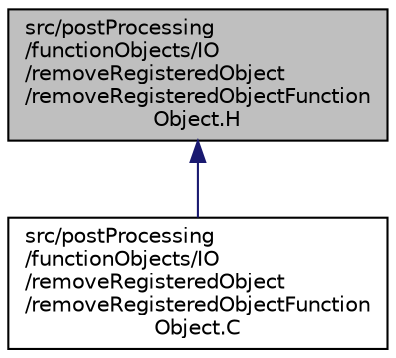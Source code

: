 digraph "src/postProcessing/functionObjects/IO/removeRegisteredObject/removeRegisteredObjectFunctionObject.H"
{
  bgcolor="transparent";
  edge [fontname="Helvetica",fontsize="10",labelfontname="Helvetica",labelfontsize="10"];
  node [fontname="Helvetica",fontsize="10",shape=record];
  Node1 [label="src/postProcessing\l/functionObjects/IO\l/removeRegisteredObject\l/removeRegisteredObjectFunction\lObject.H",height=0.2,width=0.4,color="black", fillcolor="grey75", style="filled", fontcolor="black"];
  Node1 -> Node2 [dir="back",color="midnightblue",fontsize="10",style="solid",fontname="Helvetica"];
  Node2 [label="src/postProcessing\l/functionObjects/IO\l/removeRegisteredObject\l/removeRegisteredObjectFunction\lObject.C",height=0.2,width=0.4,color="black",URL="$a09335.html"];
}
